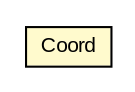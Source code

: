#!/usr/local/bin/dot
#
# Class diagram 
# Generated by UMLGraph version R5_6-24-gf6e263 (http://www.umlgraph.org/)
#

digraph G {
	edge [fontname="arial",fontsize=10,labelfontname="arial",labelfontsize=10];
	node [fontname="arial",fontsize=10,shape=plaintext];
	nodesep=0.25;
	ranksep=0.5;
	// com.id.droneapi.mock.Coord
	c1099 [label=<<table title="com.id.droneapi.mock.Coord" border="0" cellborder="1" cellspacing="0" cellpadding="2" port="p" bgcolor="lemonChiffon" href="./Coord.html">
		<tr><td><table border="0" cellspacing="0" cellpadding="1">
<tr><td align="center" balign="center"> Coord </td></tr>
		</table></td></tr>
		</table>>, URL="./Coord.html", fontname="arial", fontcolor="black", fontsize=10.0];
}


